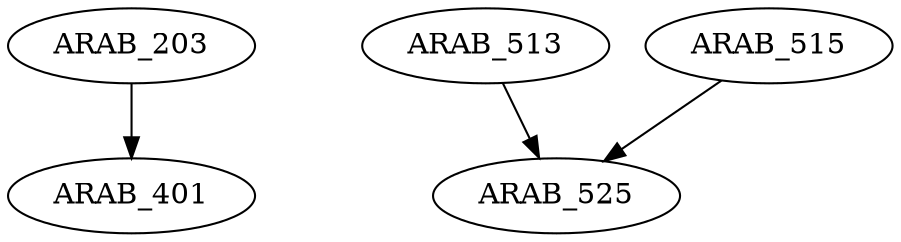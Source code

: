 digraph G {
    edge [color=black];
    ARAB_203 -> ARAB_401;
    edge [color=black];
    ARAB_513 -> ARAB_525;
    ARAB_515 -> ARAB_525;
}

